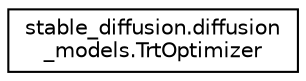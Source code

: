 digraph "Graphical Class Hierarchy"
{
 // LATEX_PDF_SIZE
  edge [fontname="Helvetica",fontsize="10",labelfontname="Helvetica",labelfontsize="10"];
  node [fontname="Helvetica",fontsize="10",shape=record];
  rankdir="LR";
  Node0 [label="stable_diffusion.diffusion\l_models.TrtOptimizer",height=0.2,width=0.4,color="black", fillcolor="white", style="filled",URL="$classstable__diffusion_1_1diffusion__models_1_1TrtOptimizer.html",tooltip=" "];
}
